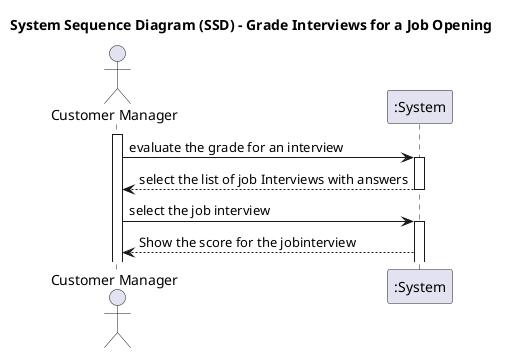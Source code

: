 @startuml
'skinparam monochrome true
'skinparam packageStyle rectangle
'skinparam shadowing false

title System Sequence Diagram (SSD) - Grade Interviews for a Job Opening

actor "Customer Manager" as Agent
participant ":System" as System

activate Agent

Agent -> System : evaluate the grade for an interview
activate System

System --> Agent: select the list of job Interviews with answers
deactivate

Agent -> System : select the job interview
activate System

System --> Agent : Show the score for the jobinterview



@enduml